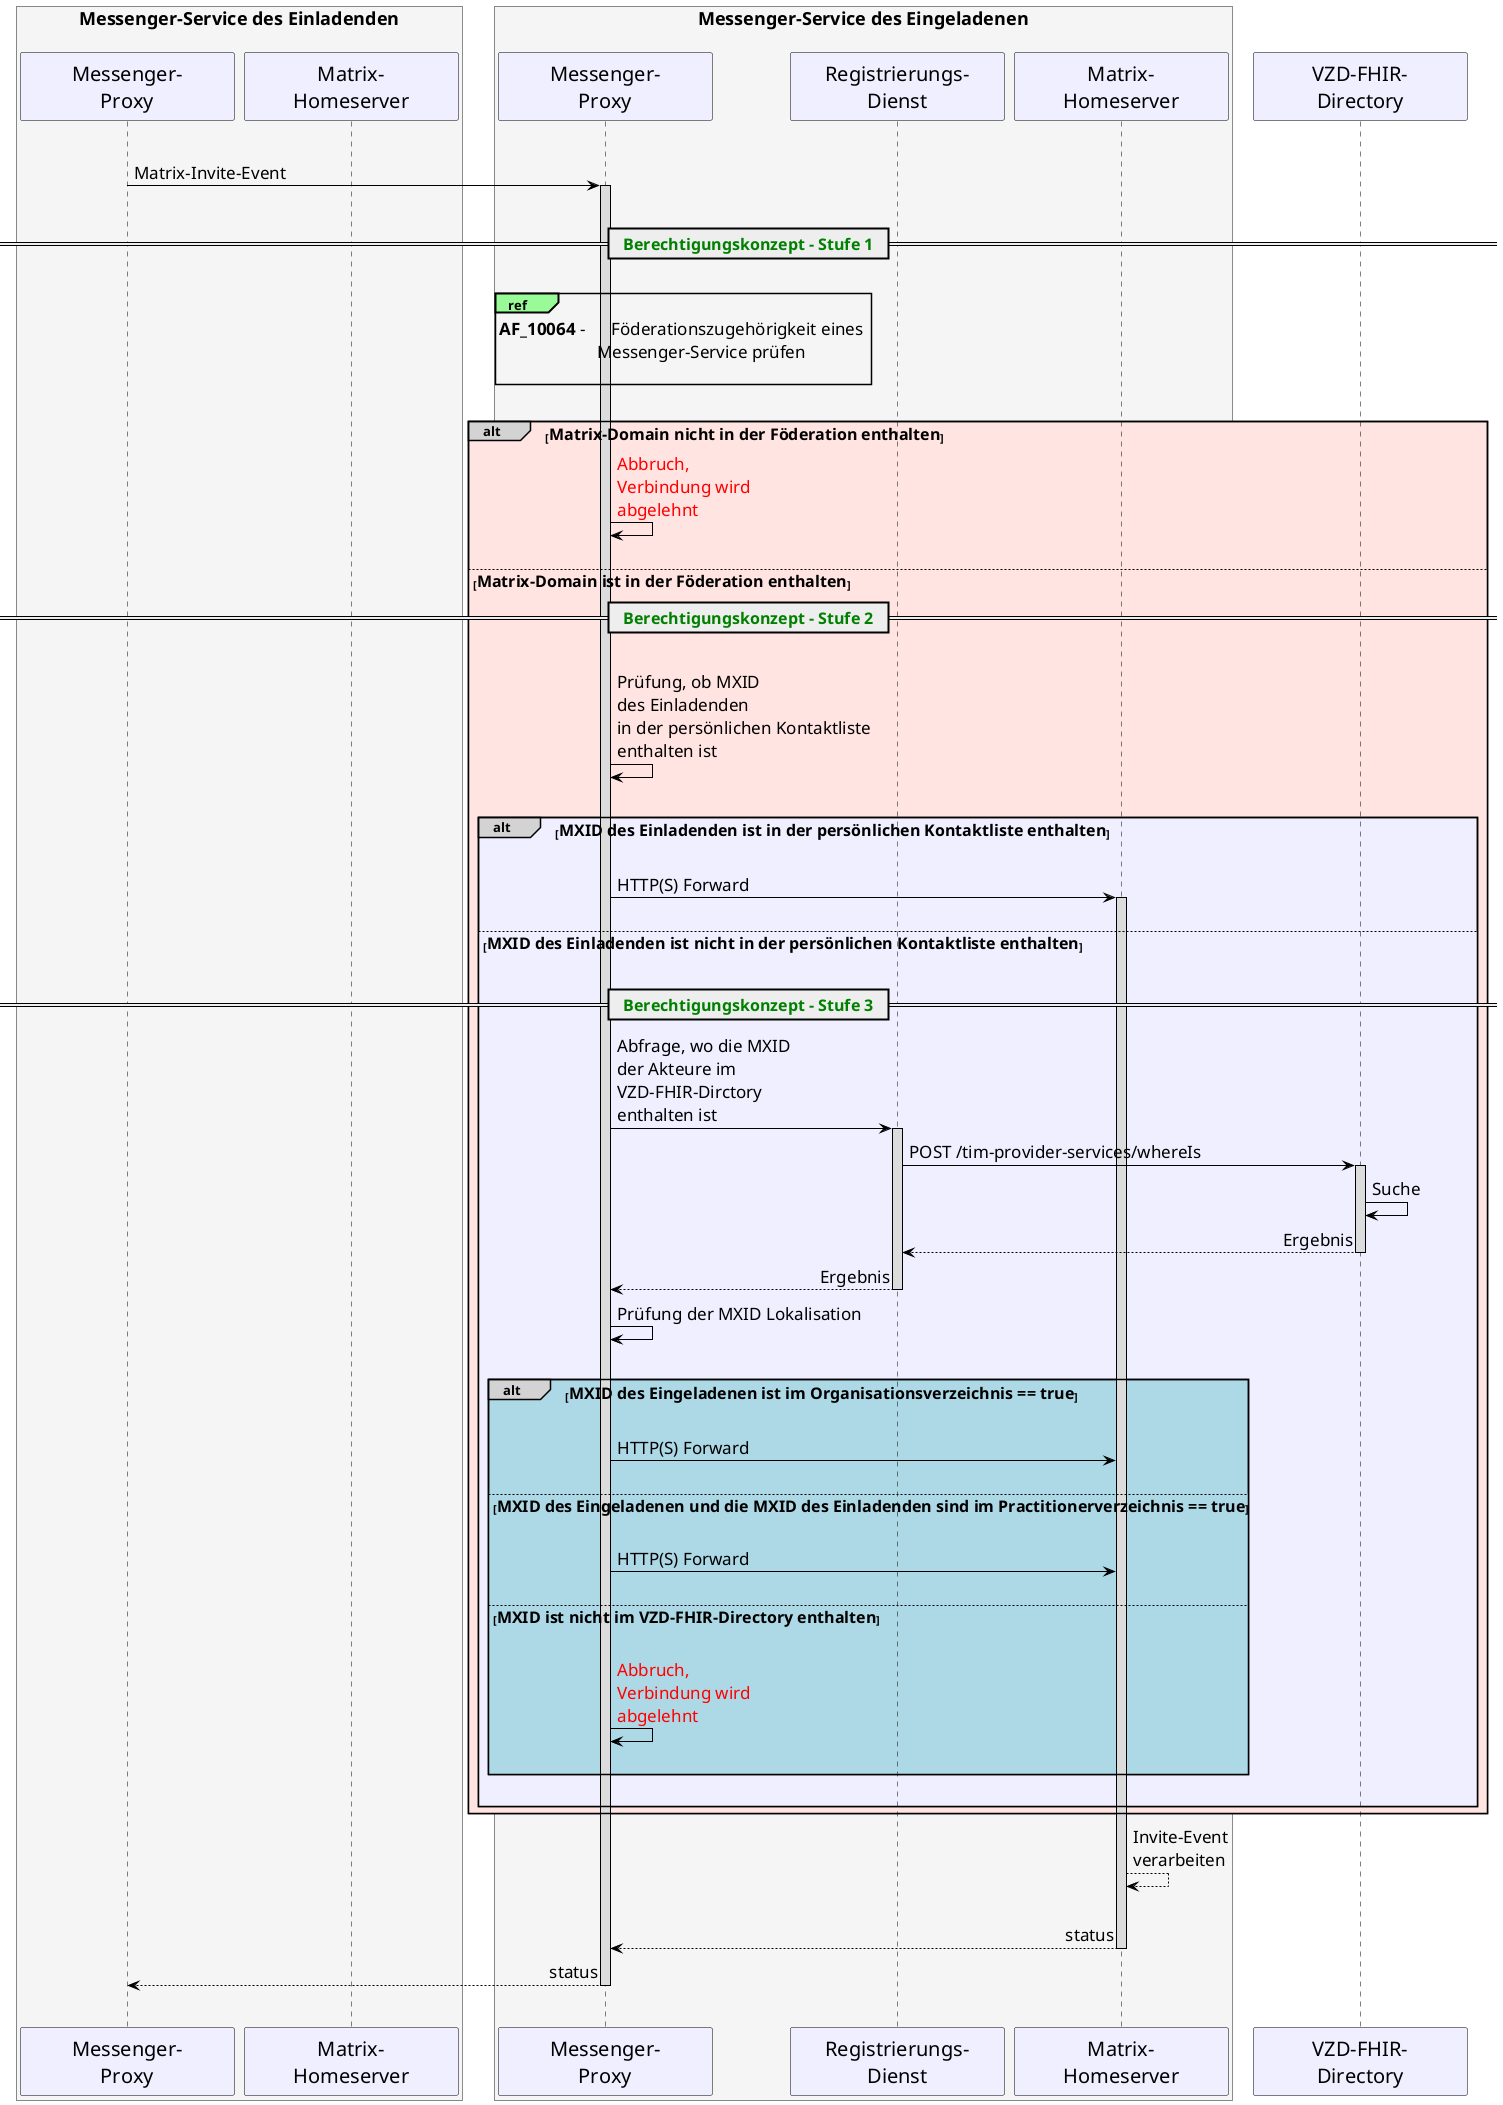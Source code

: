 /'
# TI-Messenger für Versicherte
# TI-Messenger-Dienst
# Sequence Diagram
# Name: Stufen der Berechtigungsprüfung ePA
'/

@startuml
skinparam sequenceMessageAlign direction
skinparam minClassWidth 200
skinparam BoxPadding 15
skinparam sequenceReferenceHeaderBackgroundColor palegreen
scale max 2048 width

skinparam sequence {
  ArrowColor black
  ArrowFontSize 17
  ActorBorderColor black
  LifeLineBorderColor black
  LifeLineBackgroundColor Gainsboro

  ParticipantBorderColor Motivation
  ParticipantBackgroundColor Motivation
  ParticipantFontName Impact
  ParticipantFontSize 20
  ParticipantFontColor black
  ParticipantBorderColor Black
  ParticipantBackgroundColor MOTIVATION

  ActorBackgroundColor Gainsboro
  ActorFontColor black
  ActorFontSize 20
  ActorFontName Aapex
}
box <size:18>Messenger-Service des Einladenden\n #WhiteSmoke
participant MP as "Messenger-\nProxy"
participant MH as "Matrix-\nHomeserver"
end box
box <size:18>Messenger-Service des Eingeladenen\n #WhiteSmoke
participant MP2 as "Messenger-\nProxy"
participant RD2 as "Registrierungs-\nDienst"
participant MH2 as "Matrix-\nHomeserver"
end box
participant VZD as "VZD-FHIR-\nDirectory"

|||
MP->MP2:Matrix-Invite-Event
activate MP2
|||
== <font color=green><size:16>  Berechtigungskonzept - Stufe 1</size></font>  ==
|||

ref over MP2, MP2: <size:17>**AF_10064** - \tFöderationszugehörigkeit eines \n<size:17> \tMessenger-Service prüfen</size>\n
|||
alt#LightGrey #MISTYROSE <size:16>Matrix-Domain nicht in der Föderation enthalten</size>
  MP2->MP2:<font color=red>Abbruch, \n<font color=red>Verbindung wird \n<font color=red>abgelehnt</font>
  |||
else <size:16>Matrix-Domain ist in der Föderation enthalten</size>

  == <font color=green><size:16>  Berechtigungskonzept - Stufe 2</size></font>  ==

  MP2->MP2: \nPrüfung, ob MXID \ndes Einladenden \nin der persönlichen Kontaktliste \nenthalten ist
  |||

  alt#LightGrey #MOTIVATION <size:16>MXID des Einladenden ist in der persönlichen Kontaktliste enthalten</size>
    |||
    MP2->MH2: HTTP(S) Forward
    activate MH2
    |||
  else <size:16>MXID des Einladenden ist nicht in der persönlichen Kontaktliste enthalten</size>
    |||
    == <font color=green><size:16>  Berechtigungskonzept - Stufe 3</size></font>  ==
    MP2->RD2: Abfrage, wo die MXID \nder Akteure im \nVZD-FHIR-Dirctory \nenthalten ist
    activate RD2
    RD2->VZD: POST /tim-provider-services/whereIs
    activate VZD
    VZD->VZD: Suche
    VZD-->RD2: Ergebnis
    deactivate VZD

    RD2-->MP2: Ergebnis
    deactivate RD2
    MP2->MP2: Prüfung der MXID Lokalisation
    |||
    alt#LightGrey #LightBlue <size:16>MXID des Eingeladenen ist im Organisationsverzeichnis == true</size>
      |||
      MP2->MH2: HTTP(S) Forward
      |||
    else <size:16>MXID des Eingeladenen und die MXID des Einladenden sind im Practitionerverzeichnis == true</size>
      |||
      MP2->MH2: HTTP(S) Forward
      |||
    else <size:16>MXID ist nicht im VZD-FHIR-Directory enthalten</size>
      |||
      MP2->MP2: <font color=red>Abbruch, \n<font color=red>Verbindung wird \n<font color=red>abgelehnt</font>
      |||
    end
    |||
  end
end
MH2-->MH2: Invite-Event \nverarbeiten
|||
MH2-->MP2: status
deactivate MH2
MP2-->MP: status
deactivate MP2
deactivate MP

|||
@enduml